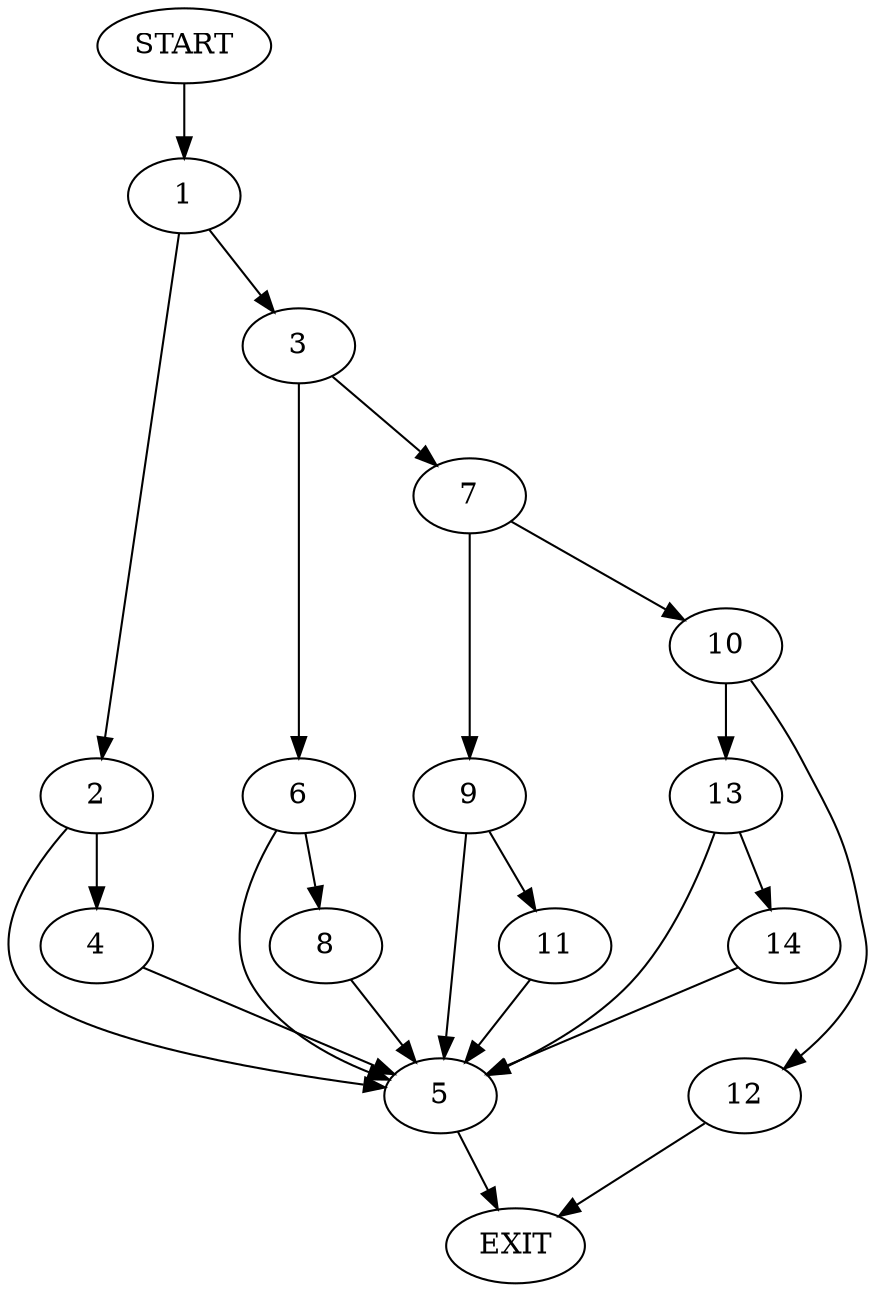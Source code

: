 digraph {
0 [label="START"]
15 [label="EXIT"]
0 -> 1
1 -> 2
1 -> 3
2 -> 4
2 -> 5
3 -> 6
3 -> 7
5 -> 15
4 -> 5
6 -> 5
6 -> 8
7 -> 9
7 -> 10
8 -> 5
9 -> 11
9 -> 5
10 -> 12
10 -> 13
11 -> 5
12 -> 15
13 -> 5
13 -> 14
14 -> 5
}
